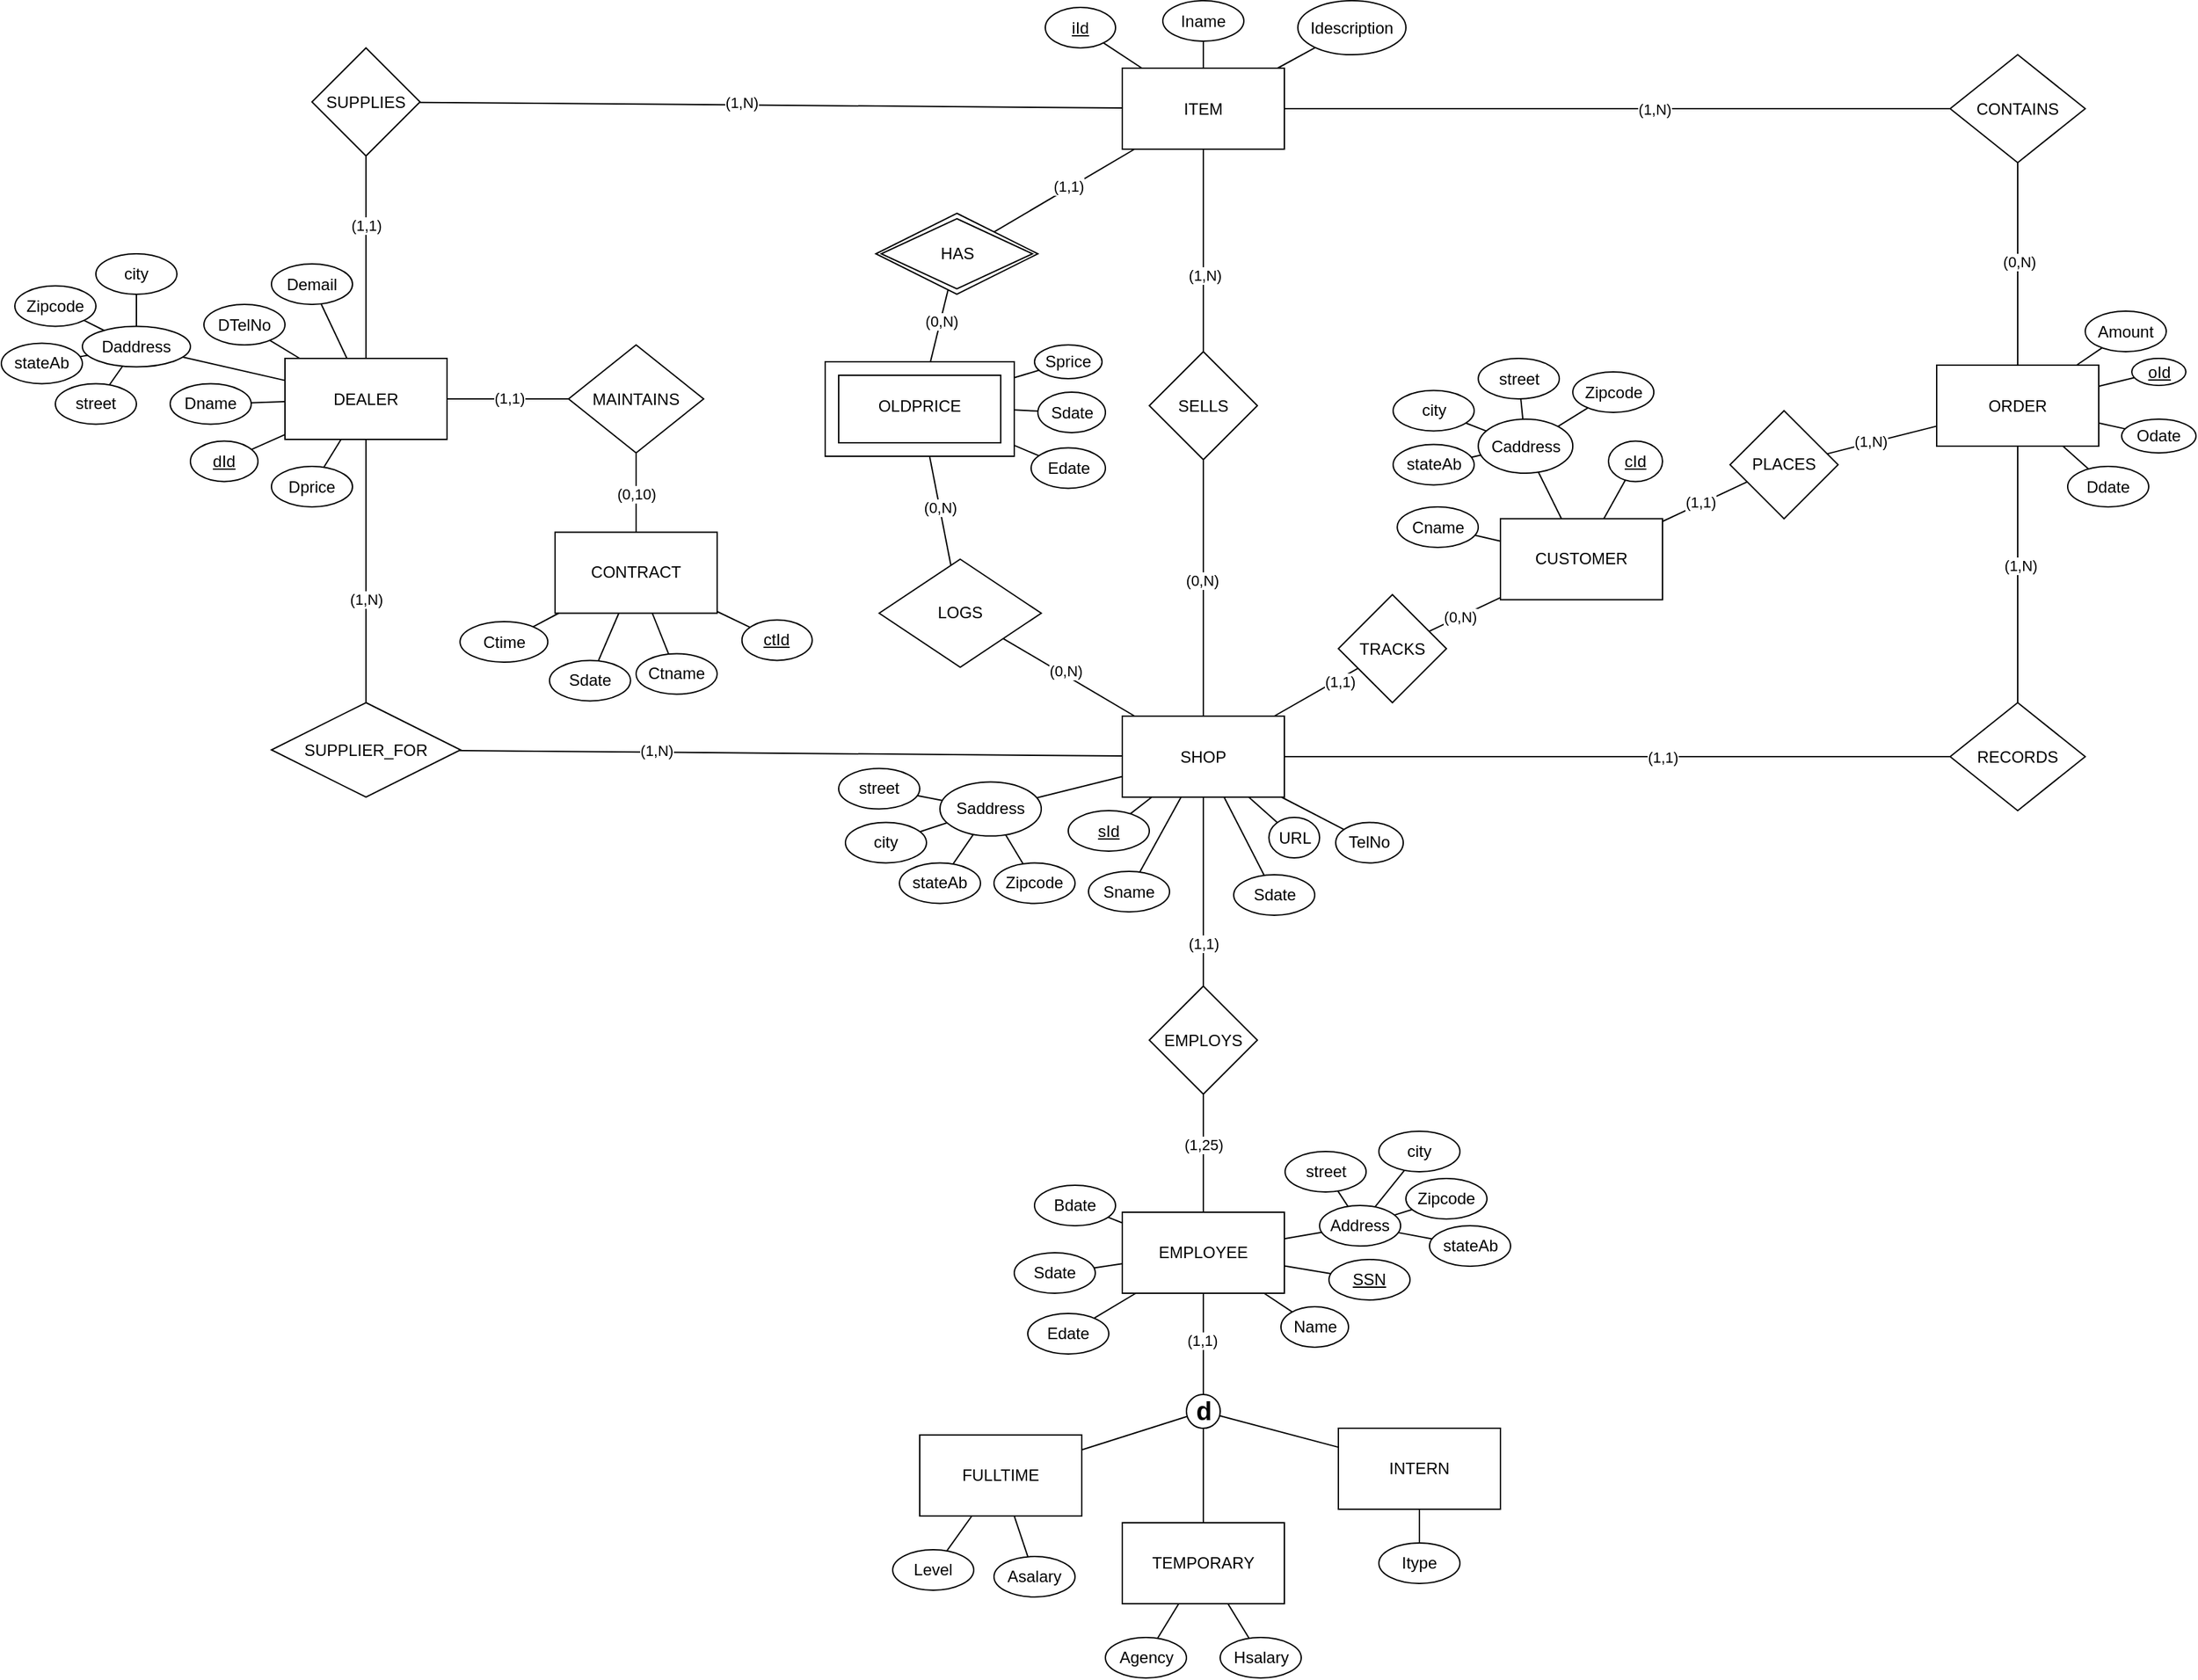 <mxfile version="23.1.2" type="github">
  <diagram name="Page-1" id="Sn4nD9zG-_jlpiyMKoH1">
    <mxGraphModel dx="-266" dy="1846" grid="1" gridSize="10" guides="1" tooltips="1" connect="1" arrows="1" fold="1" page="1" pageScale="1" pageWidth="850" pageHeight="1100" math="0" shadow="0">
      <root>
        <mxCell id="0" />
        <mxCell id="1" parent="0" />
        <mxCell id="sRN5U8lR_GFigf7zBQ-z-161" value="SHOP" style="rounded=0;whiteSpace=wrap;html=1;" parent="1" vertex="1">
          <mxGeometry x="2560" y="-117.5" width="120" height="60" as="geometry" />
        </mxCell>
        <mxCell id="sRN5U8lR_GFigf7zBQ-z-162" value="" style="rounded=0;orthogonalLoop=1;jettySize=auto;html=1;endArrow=none;endFill=0;curved=0;" parent="1" source="sRN5U8lR_GFigf7zBQ-z-164" target="sRN5U8lR_GFigf7zBQ-z-161" edge="1">
          <mxGeometry relative="1" as="geometry" />
        </mxCell>
        <mxCell id="sRN5U8lR_GFigf7zBQ-z-163" value="(1,1)" style="edgeLabel;html=1;align=center;verticalAlign=middle;resizable=0;points=[];" parent="sRN5U8lR_GFigf7zBQ-z-162" vertex="1" connectable="0">
          <mxGeometry x="-0.147" y="1" relative="1" as="geometry">
            <mxPoint x="1" y="28" as="offset" />
          </mxGeometry>
        </mxCell>
        <mxCell id="sRN5U8lR_GFigf7zBQ-z-164" value="EMPLOYS" style="rhombus;whiteSpace=wrap;html=1;" parent="1" vertex="1">
          <mxGeometry x="2580" y="82.5" width="80" height="80" as="geometry" />
        </mxCell>
        <mxCell id="sRN5U8lR_GFigf7zBQ-z-165" value="" style="rounded=0;orthogonalLoop=1;jettySize=auto;html=1;endArrow=none;endFill=0;startArrow=none;startFill=0;" parent="1" source="sRN5U8lR_GFigf7zBQ-z-169" target="sRN5U8lR_GFigf7zBQ-z-164" edge="1">
          <mxGeometry relative="1" as="geometry">
            <mxPoint x="2620" y="210" as="targetPoint" />
          </mxGeometry>
        </mxCell>
        <mxCell id="sRN5U8lR_GFigf7zBQ-z-166" value="(1,25)" style="edgeLabel;html=1;align=center;verticalAlign=middle;resizable=0;points=[];" parent="sRN5U8lR_GFigf7zBQ-z-165" vertex="1" connectable="0">
          <mxGeometry x="0.196" y="-2" relative="1" as="geometry">
            <mxPoint x="-2" y="2" as="offset" />
          </mxGeometry>
        </mxCell>
        <mxCell id="sRN5U8lR_GFigf7zBQ-z-167" value="" style="edgeStyle=orthogonalEdgeStyle;rounded=0;orthogonalLoop=1;jettySize=auto;html=1;endArrow=none;endFill=0;" parent="1" edge="1">
          <mxGeometry relative="1" as="geometry">
            <mxPoint x="2620" y="310" as="sourcePoint" />
            <mxPoint x="2620" y="385" as="targetPoint" />
          </mxGeometry>
        </mxCell>
        <mxCell id="sRN5U8lR_GFigf7zBQ-z-168" value="(1,1)" style="edgeLabel;html=1;align=center;verticalAlign=middle;resizable=0;points=[];" parent="sRN5U8lR_GFigf7zBQ-z-167" vertex="1" connectable="0">
          <mxGeometry x="-0.077" y="-1" relative="1" as="geometry">
            <mxPoint as="offset" />
          </mxGeometry>
        </mxCell>
        <mxCell id="sRN5U8lR_GFigf7zBQ-z-169" value="EMPLOYEE" style="rounded=0;whiteSpace=wrap;html=1;" parent="1" vertex="1">
          <mxGeometry x="2560" y="250" width="120" height="60" as="geometry" />
        </mxCell>
        <mxCell id="sRN5U8lR_GFigf7zBQ-z-170" value="" style="rounded=0;orthogonalLoop=1;jettySize=auto;html=1;endArrow=none;endFill=0;" parent="1" source="sRN5U8lR_GFigf7zBQ-z-171" target="sRN5U8lR_GFigf7zBQ-z-176" edge="1">
          <mxGeometry relative="1" as="geometry" />
        </mxCell>
        <mxCell id="sRN5U8lR_GFigf7zBQ-z-171" value="FULLTIME" style="rounded=0;whiteSpace=wrap;html=1;" parent="1" vertex="1">
          <mxGeometry x="2410" y="415" width="120" height="60" as="geometry" />
        </mxCell>
        <mxCell id="sRN5U8lR_GFigf7zBQ-z-172" value="" style="rounded=0;orthogonalLoop=1;jettySize=auto;html=1;endArrow=none;endFill=0;" parent="1" source="sRN5U8lR_GFigf7zBQ-z-173" target="sRN5U8lR_GFigf7zBQ-z-176" edge="1">
          <mxGeometry relative="1" as="geometry" />
        </mxCell>
        <mxCell id="sRN5U8lR_GFigf7zBQ-z-173" value="TEMPORARY" style="rounded=0;whiteSpace=wrap;html=1;" parent="1" vertex="1">
          <mxGeometry x="2560" y="480" width="120" height="60" as="geometry" />
        </mxCell>
        <mxCell id="sRN5U8lR_GFigf7zBQ-z-174" value="" style="rounded=0;orthogonalLoop=1;jettySize=auto;html=1;endArrow=none;endFill=0;" parent="1" source="sRN5U8lR_GFigf7zBQ-z-175" target="sRN5U8lR_GFigf7zBQ-z-176" edge="1">
          <mxGeometry relative="1" as="geometry" />
        </mxCell>
        <mxCell id="sRN5U8lR_GFigf7zBQ-z-175" value="INTERN" style="rounded=0;whiteSpace=wrap;html=1;" parent="1" vertex="1">
          <mxGeometry x="2720" y="410" width="120" height="60" as="geometry" />
        </mxCell>
        <mxCell id="sRN5U8lR_GFigf7zBQ-z-176" value="&lt;b&gt;&lt;font style=&quot;font-size: 19px;&quot;&gt;d&lt;/font&gt;&lt;/b&gt;" style="ellipse;whiteSpace=wrap;html=1;aspect=fixed;" parent="1" vertex="1">
          <mxGeometry x="2607.5" y="385" width="25" height="25" as="geometry" />
        </mxCell>
        <mxCell id="sRN5U8lR_GFigf7zBQ-z-177" value="" style="rounded=0;orthogonalLoop=1;jettySize=auto;html=1;startArrow=none;startFill=0;endArrow=none;endFill=0;" parent="1" source="sRN5U8lR_GFigf7zBQ-z-181" target="sRN5U8lR_GFigf7zBQ-z-185" edge="1">
          <mxGeometry relative="1" as="geometry" />
        </mxCell>
        <mxCell id="XqnhYUtKH9N1iy2_HNef-7" value="(1,1)" style="edgeLabel;html=1;align=center;verticalAlign=middle;resizable=0;points=[];" parent="sRN5U8lR_GFigf7zBQ-z-177" vertex="1" connectable="0">
          <mxGeometry x="0.327" y="2" relative="1" as="geometry">
            <mxPoint x="2" y="1" as="offset" />
          </mxGeometry>
        </mxCell>
        <mxCell id="sRN5U8lR_GFigf7zBQ-z-179" value="" style="rounded=0;orthogonalLoop=1;jettySize=auto;html=1;endArrow=none;endFill=0;" parent="1" source="sRN5U8lR_GFigf7zBQ-z-181" target="sRN5U8lR_GFigf7zBQ-z-210" edge="1">
          <mxGeometry relative="1" as="geometry" />
        </mxCell>
        <mxCell id="sRN5U8lR_GFigf7zBQ-z-180" value="(1,1)" style="edgeLabel;html=1;align=center;verticalAlign=middle;resizable=0;points=[];" parent="sRN5U8lR_GFigf7zBQ-z-179" vertex="1" connectable="0">
          <mxGeometry x="0.013" relative="1" as="geometry">
            <mxPoint y="-1" as="offset" />
          </mxGeometry>
        </mxCell>
        <mxCell id="sRN5U8lR_GFigf7zBQ-z-181" value="DEALER" style="rounded=0;whiteSpace=wrap;html=1;" parent="1" vertex="1">
          <mxGeometry x="1940" y="-382.5" width="120" height="60" as="geometry" />
        </mxCell>
        <mxCell id="sRN5U8lR_GFigf7zBQ-z-182" value="" style="rounded=0;orthogonalLoop=1;jettySize=auto;html=1;startArrow=none;startFill=0;endArrow=none;endFill=0;" parent="1" source="sRN5U8lR_GFigf7zBQ-z-184" target="sRN5U8lR_GFigf7zBQ-z-185" edge="1">
          <mxGeometry relative="1" as="geometry" />
        </mxCell>
        <mxCell id="sRN5U8lR_GFigf7zBQ-z-183" value="(1,N)" style="edgeLabel;html=1;align=center;verticalAlign=middle;resizable=0;points=[];" parent="sRN5U8lR_GFigf7zBQ-z-182" vertex="1" connectable="0">
          <mxGeometry x="0.115" y="-1" relative="1" as="geometry">
            <mxPoint x="8" y="-1" as="offset" />
          </mxGeometry>
        </mxCell>
        <mxCell id="sRN5U8lR_GFigf7zBQ-z-184" value="ITEM" style="rounded=0;whiteSpace=wrap;html=1;" parent="1" vertex="1">
          <mxGeometry x="2560" y="-597.5" width="120" height="60" as="geometry" />
        </mxCell>
        <mxCell id="sRN5U8lR_GFigf7zBQ-z-185" value="SUPPLIES" style="rhombus;whiteSpace=wrap;html=1;" parent="1" vertex="1">
          <mxGeometry x="1960" y="-612.5" width="80" height="80" as="geometry" />
        </mxCell>
        <mxCell id="sRN5U8lR_GFigf7zBQ-z-186" value="" style="rounded=0;orthogonalLoop=1;jettySize=auto;html=1;startArrow=none;startFill=0;endArrow=none;endFill=0;" parent="1" source="sRN5U8lR_GFigf7zBQ-z-190" target="sRN5U8lR_GFigf7zBQ-z-181" edge="1">
          <mxGeometry relative="1" as="geometry" />
        </mxCell>
        <mxCell id="sRN5U8lR_GFigf7zBQ-z-187" value="(1,N)" style="edgeLabel;html=1;align=center;verticalAlign=middle;resizable=0;points=[];" parent="sRN5U8lR_GFigf7zBQ-z-186" vertex="1" connectable="0">
          <mxGeometry x="-0.41" relative="1" as="geometry">
            <mxPoint y="-19" as="offset" />
          </mxGeometry>
        </mxCell>
        <mxCell id="sRN5U8lR_GFigf7zBQ-z-188" value="" style="rounded=0;orthogonalLoop=1;jettySize=auto;html=1;startArrow=none;startFill=0;endArrow=none;endFill=0;" parent="1" source="sRN5U8lR_GFigf7zBQ-z-190" target="sRN5U8lR_GFigf7zBQ-z-161" edge="1">
          <mxGeometry relative="1" as="geometry" />
        </mxCell>
        <mxCell id="sRN5U8lR_GFigf7zBQ-z-189" value="(1,N)" style="edgeLabel;html=1;align=center;verticalAlign=middle;resizable=0;points=[];" parent="sRN5U8lR_GFigf7zBQ-z-188" vertex="1" connectable="0">
          <mxGeometry x="-0.405" y="1" relative="1" as="geometry">
            <mxPoint as="offset" />
          </mxGeometry>
        </mxCell>
        <mxCell id="sRN5U8lR_GFigf7zBQ-z-190" value="SUPPLIER_FOR" style="rhombus;whiteSpace=wrap;html=1;" parent="1" vertex="1">
          <mxGeometry x="1930" y="-127.5" width="140" height="70" as="geometry" />
        </mxCell>
        <mxCell id="sRN5U8lR_GFigf7zBQ-z-191" value="" style="rounded=0;orthogonalLoop=1;jettySize=auto;html=1;startArrow=none;startFill=0;endArrow=none;endFill=0;" parent="1" source="sRN5U8lR_GFigf7zBQ-z-195" target="sRN5U8lR_GFigf7zBQ-z-161" edge="1">
          <mxGeometry relative="1" as="geometry" />
        </mxCell>
        <mxCell id="sRN5U8lR_GFigf7zBQ-z-192" value="(0,N)" style="edgeLabel;html=1;align=center;verticalAlign=middle;resizable=0;points=[];" parent="sRN5U8lR_GFigf7zBQ-z-191" vertex="1" connectable="0">
          <mxGeometry x="-0.057" y="-1" relative="1" as="geometry">
            <mxPoint as="offset" />
          </mxGeometry>
        </mxCell>
        <mxCell id="sRN5U8lR_GFigf7zBQ-z-193" value="" style="rounded=0;orthogonalLoop=1;jettySize=auto;html=1;startArrow=none;startFill=0;endArrow=none;endFill=0;" parent="1" source="sRN5U8lR_GFigf7zBQ-z-195" target="sRN5U8lR_GFigf7zBQ-z-184" edge="1">
          <mxGeometry relative="1" as="geometry" />
        </mxCell>
        <mxCell id="sRN5U8lR_GFigf7zBQ-z-194" value="(1,N)" style="edgeLabel;html=1;align=center;verticalAlign=middle;resizable=0;points=[];" parent="sRN5U8lR_GFigf7zBQ-z-193" vertex="1" connectable="0">
          <mxGeometry x="-0.262" y="-1" relative="1" as="geometry">
            <mxPoint y="-1" as="offset" />
          </mxGeometry>
        </mxCell>
        <mxCell id="sRN5U8lR_GFigf7zBQ-z-195" value="SELLS" style="rhombus;whiteSpace=wrap;html=1;" parent="1" vertex="1">
          <mxGeometry x="2580" y="-387.5" width="80" height="80" as="geometry" />
        </mxCell>
        <mxCell id="sRN5U8lR_GFigf7zBQ-z-196" style="rounded=0;orthogonalLoop=1;jettySize=auto;html=1;startArrow=none;startFill=0;endArrow=none;endFill=0;" parent="1" source="sRN5U8lR_GFigf7zBQ-z-198" target="sRN5U8lR_GFigf7zBQ-z-161" edge="1">
          <mxGeometry relative="1" as="geometry" />
        </mxCell>
        <mxCell id="sRN5U8lR_GFigf7zBQ-z-197" value="(0,N)" style="edgeLabel;html=1;align=center;verticalAlign=middle;resizable=0;points=[];" parent="sRN5U8lR_GFigf7zBQ-z-196" vertex="1" connectable="0">
          <mxGeometry x="-0.082" y="3" relative="1" as="geometry">
            <mxPoint as="offset" />
          </mxGeometry>
        </mxCell>
        <mxCell id="sRN5U8lR_GFigf7zBQ-z-198" value="LOGS" style="rhombus;whiteSpace=wrap;html=1;" parent="1" vertex="1">
          <mxGeometry x="2380" y="-233.75" width="120" height="80" as="geometry" />
        </mxCell>
        <mxCell id="sRN5U8lR_GFigf7zBQ-z-199" value="" style="rounded=0;orthogonalLoop=1;jettySize=auto;html=1;startArrow=none;startFill=0;endArrow=none;endFill=0;" parent="1" source="sRN5U8lR_GFigf7zBQ-z-201" target="sRN5U8lR_GFigf7zBQ-z-198" edge="1">
          <mxGeometry relative="1" as="geometry" />
        </mxCell>
        <mxCell id="sRN5U8lR_GFigf7zBQ-z-200" value="(0,N)" style="edgeLabel;html=1;align=center;verticalAlign=middle;resizable=0;points=[];" parent="sRN5U8lR_GFigf7zBQ-z-199" vertex="1" connectable="0">
          <mxGeometry x="0.023" relative="1" as="geometry">
            <mxPoint as="offset" />
          </mxGeometry>
        </mxCell>
        <mxCell id="sRN5U8lR_GFigf7zBQ-z-201" value="OLDPRICE" style="rounded=0;whiteSpace=wrap;html=1;" parent="1" vertex="1">
          <mxGeometry x="2350" y="-377.5" width="120" height="60" as="geometry" />
        </mxCell>
        <mxCell id="sRN5U8lR_GFigf7zBQ-z-202" value="" style="rounded=0;orthogonalLoop=1;jettySize=auto;html=1;endArrow=none;endFill=0;" parent="1" source="RMSsoAzOb9GlDDohf6Ir-5" target="sRN5U8lR_GFigf7zBQ-z-184" edge="1">
          <mxGeometry relative="1" as="geometry">
            <mxPoint x="2472.179" y="-482.297" as="sourcePoint" />
          </mxGeometry>
        </mxCell>
        <mxCell id="sRN5U8lR_GFigf7zBQ-z-203" value="(1,1)" style="edgeLabel;html=1;align=center;verticalAlign=middle;resizable=0;points=[];" parent="sRN5U8lR_GFigf7zBQ-z-202" vertex="1" connectable="0">
          <mxGeometry x="-0.348" y="-2" relative="1" as="geometry">
            <mxPoint x="20" y="-16" as="offset" />
          </mxGeometry>
        </mxCell>
        <mxCell id="sRN5U8lR_GFigf7zBQ-z-204" value="" style="rounded=0;orthogonalLoop=1;jettySize=auto;html=1;endArrow=none;endFill=0;" parent="1" source="RMSsoAzOb9GlDDohf6Ir-5" target="sRN5U8lR_GFigf7zBQ-z-201" edge="1">
          <mxGeometry relative="1" as="geometry">
            <mxPoint x="2431.193" y="-429.622" as="sourcePoint" />
          </mxGeometry>
        </mxCell>
        <mxCell id="sRN5U8lR_GFigf7zBQ-z-205" value="(0,N)" style="edgeLabel;html=1;align=center;verticalAlign=middle;resizable=0;points=[];" parent="sRN5U8lR_GFigf7zBQ-z-204" vertex="1" connectable="0">
          <mxGeometry x="-0.188" relative="1" as="geometry">
            <mxPoint as="offset" />
          </mxGeometry>
        </mxCell>
        <mxCell id="sRN5U8lR_GFigf7zBQ-z-207" value="CONTRACT" style="rounded=0;whiteSpace=wrap;html=1;" parent="1" vertex="1">
          <mxGeometry x="2140" y="-253.75" width="120" height="60" as="geometry" />
        </mxCell>
        <mxCell id="sRN5U8lR_GFigf7zBQ-z-208" value="" style="rounded=0;orthogonalLoop=1;jettySize=auto;html=1;endArrow=none;endFill=0;" parent="1" source="sRN5U8lR_GFigf7zBQ-z-210" target="sRN5U8lR_GFigf7zBQ-z-207" edge="1">
          <mxGeometry relative="1" as="geometry" />
        </mxCell>
        <mxCell id="XqnhYUtKH9N1iy2_HNef-9" value="(0,10)" style="edgeLabel;html=1;align=center;verticalAlign=middle;resizable=0;points=[];" parent="sRN5U8lR_GFigf7zBQ-z-208" vertex="1" connectable="0">
          <mxGeometry x="0.038" relative="1" as="geometry">
            <mxPoint as="offset" />
          </mxGeometry>
        </mxCell>
        <mxCell id="sRN5U8lR_GFigf7zBQ-z-210" value="MAINTAINS" style="rhombus;whiteSpace=wrap;html=1;" parent="1" vertex="1">
          <mxGeometry x="2150" y="-392.5" width="100" height="80" as="geometry" />
        </mxCell>
        <mxCell id="sRN5U8lR_GFigf7zBQ-z-211" value="ORDER" style="rounded=0;whiteSpace=wrap;html=1;" parent="1" vertex="1">
          <mxGeometry x="3163" y="-377.5" width="120" height="60" as="geometry" />
        </mxCell>
        <mxCell id="sRN5U8lR_GFigf7zBQ-z-212" value="" style="rounded=0;orthogonalLoop=1;jettySize=auto;html=1;endArrow=none;endFill=0;" parent="1" source="sRN5U8lR_GFigf7zBQ-z-216" target="sRN5U8lR_GFigf7zBQ-z-211" edge="1">
          <mxGeometry relative="1" as="geometry" />
        </mxCell>
        <mxCell id="XqnhYUtKH9N1iy2_HNef-8" value="(0,N)" style="edgeLabel;html=1;align=center;verticalAlign=middle;resizable=0;points=[];" parent="sRN5U8lR_GFigf7zBQ-z-212" vertex="1" connectable="0">
          <mxGeometry x="-0.02" y="1" relative="1" as="geometry">
            <mxPoint as="offset" />
          </mxGeometry>
        </mxCell>
        <mxCell id="sRN5U8lR_GFigf7zBQ-z-214" value="" style="rounded=0;orthogonalLoop=1;jettySize=auto;html=1;endArrow=none;endFill=0;" parent="1" source="sRN5U8lR_GFigf7zBQ-z-216" target="sRN5U8lR_GFigf7zBQ-z-184" edge="1">
          <mxGeometry relative="1" as="geometry" />
        </mxCell>
        <mxCell id="sRN5U8lR_GFigf7zBQ-z-215" value="(1,N)" style="edgeLabel;html=1;align=center;verticalAlign=middle;resizable=0;points=[];" parent="sRN5U8lR_GFigf7zBQ-z-214" vertex="1" connectable="0">
          <mxGeometry x="0.315" relative="1" as="geometry">
            <mxPoint x="105" as="offset" />
          </mxGeometry>
        </mxCell>
        <mxCell id="sRN5U8lR_GFigf7zBQ-z-216" value="CONTAINS" style="rhombus;whiteSpace=wrap;html=1;" parent="1" vertex="1">
          <mxGeometry x="3173" y="-607.5" width="100" height="80" as="geometry" />
        </mxCell>
        <mxCell id="sRN5U8lR_GFigf7zBQ-z-217" value="CUSTOMER" style="rounded=0;whiteSpace=wrap;html=1;" parent="1" vertex="1">
          <mxGeometry x="2840" y="-263.75" width="120" height="60" as="geometry" />
        </mxCell>
        <mxCell id="sRN5U8lR_GFigf7zBQ-z-218" value="" style="rounded=0;orthogonalLoop=1;jettySize=auto;html=1;endArrow=none;endFill=0;" parent="1" source="sRN5U8lR_GFigf7zBQ-z-222" target="sRN5U8lR_GFigf7zBQ-z-217" edge="1">
          <mxGeometry relative="1" as="geometry" />
        </mxCell>
        <mxCell id="sRN5U8lR_GFigf7zBQ-z-219" value="(1,1)" style="edgeLabel;html=1;align=center;verticalAlign=middle;resizable=0;points=[];" parent="sRN5U8lR_GFigf7zBQ-z-218" vertex="1" connectable="0">
          <mxGeometry x="0.098" y="-1" relative="1" as="geometry">
            <mxPoint as="offset" />
          </mxGeometry>
        </mxCell>
        <mxCell id="sRN5U8lR_GFigf7zBQ-z-220" value="" style="rounded=0;orthogonalLoop=1;jettySize=auto;html=1;endArrow=none;endFill=0;" parent="1" source="sRN5U8lR_GFigf7zBQ-z-222" target="sRN5U8lR_GFigf7zBQ-z-211" edge="1">
          <mxGeometry relative="1" as="geometry" />
        </mxCell>
        <mxCell id="sRN5U8lR_GFigf7zBQ-z-221" value="(1,N)" style="edgeLabel;html=1;align=center;verticalAlign=middle;resizable=0;points=[];" parent="sRN5U8lR_GFigf7zBQ-z-220" vertex="1" connectable="0">
          <mxGeometry x="-0.207" y="1" relative="1" as="geometry">
            <mxPoint as="offset" />
          </mxGeometry>
        </mxCell>
        <mxCell id="sRN5U8lR_GFigf7zBQ-z-222" value="PLACES" style="rhombus;whiteSpace=wrap;html=1;" parent="1" vertex="1">
          <mxGeometry x="3010" y="-343.75" width="80" height="80" as="geometry" />
        </mxCell>
        <mxCell id="sRN5U8lR_GFigf7zBQ-z-223" style="rounded=0;orthogonalLoop=1;jettySize=auto;html=1;endArrow=none;endFill=0;" parent="1" source="sRN5U8lR_GFigf7zBQ-z-227" target="sRN5U8lR_GFigf7zBQ-z-161" edge="1">
          <mxGeometry relative="1" as="geometry" />
        </mxCell>
        <mxCell id="sRN5U8lR_GFigf7zBQ-z-224" value="(1,1)" style="edgeLabel;html=1;align=center;verticalAlign=middle;resizable=0;points=[];" parent="sRN5U8lR_GFigf7zBQ-z-223" vertex="1" connectable="0">
          <mxGeometry x="-0.485" y="2" relative="1" as="geometry">
            <mxPoint x="1" y="-1" as="offset" />
          </mxGeometry>
        </mxCell>
        <mxCell id="sRN5U8lR_GFigf7zBQ-z-225" style="rounded=0;orthogonalLoop=1;jettySize=auto;html=1;endArrow=none;endFill=0;" parent="1" source="sRN5U8lR_GFigf7zBQ-z-227" target="sRN5U8lR_GFigf7zBQ-z-217" edge="1">
          <mxGeometry relative="1" as="geometry" />
        </mxCell>
        <mxCell id="sRN5U8lR_GFigf7zBQ-z-226" value="(0,N)" style="edgeLabel;html=1;align=center;verticalAlign=middle;resizable=0;points=[];" parent="sRN5U8lR_GFigf7zBQ-z-225" vertex="1" connectable="0">
          <mxGeometry x="-0.149" y="-1" relative="1" as="geometry">
            <mxPoint y="-1" as="offset" />
          </mxGeometry>
        </mxCell>
        <mxCell id="sRN5U8lR_GFigf7zBQ-z-227" value="TRACKS" style="rhombus;whiteSpace=wrap;html=1;" parent="1" vertex="1">
          <mxGeometry x="2720" y="-207.5" width="80" height="80" as="geometry" />
        </mxCell>
        <mxCell id="sRN5U8lR_GFigf7zBQ-z-228" style="rounded=0;orthogonalLoop=1;jettySize=auto;html=1;endArrow=none;endFill=0;" parent="1" source="sRN5U8lR_GFigf7zBQ-z-232" target="sRN5U8lR_GFigf7zBQ-z-211" edge="1">
          <mxGeometry relative="1" as="geometry" />
        </mxCell>
        <mxCell id="sRN5U8lR_GFigf7zBQ-z-229" value="(1,N)" style="edgeLabel;html=1;align=center;verticalAlign=middle;resizable=0;points=[];" parent="sRN5U8lR_GFigf7zBQ-z-228" vertex="1" connectable="0">
          <mxGeometry x="0.07" y="-2" relative="1" as="geometry">
            <mxPoint as="offset" />
          </mxGeometry>
        </mxCell>
        <mxCell id="sRN5U8lR_GFigf7zBQ-z-230" style="edgeStyle=none;rounded=0;orthogonalLoop=1;jettySize=auto;html=1;endArrow=none;endFill=0;" parent="1" source="sRN5U8lR_GFigf7zBQ-z-232" target="sRN5U8lR_GFigf7zBQ-z-161" edge="1">
          <mxGeometry relative="1" as="geometry" />
        </mxCell>
        <mxCell id="sRN5U8lR_GFigf7zBQ-z-231" value="(1,1)" style="edgeLabel;html=1;align=center;verticalAlign=middle;resizable=0;points=[];" parent="sRN5U8lR_GFigf7zBQ-z-230" vertex="1" connectable="0">
          <mxGeometry x="-0.605" y="1" relative="1" as="geometry">
            <mxPoint x="-116" y="-1" as="offset" />
          </mxGeometry>
        </mxCell>
        <mxCell id="sRN5U8lR_GFigf7zBQ-z-232" value="RECORDS" style="rhombus;whiteSpace=wrap;html=1;" parent="1" vertex="1">
          <mxGeometry x="3173" y="-127.5" width="100" height="80" as="geometry" />
        </mxCell>
        <mxCell id="sRN5U8lR_GFigf7zBQ-z-235" style="rounded=0;orthogonalLoop=1;jettySize=auto;html=1;endArrow=none;endFill=0;" parent="1" source="sRN5U8lR_GFigf7zBQ-z-234" target="sRN5U8lR_GFigf7zBQ-z-161" edge="1">
          <mxGeometry relative="1" as="geometry" />
        </mxCell>
        <mxCell id="sRN5U8lR_GFigf7zBQ-z-234" value="&lt;u&gt;sId&lt;/u&gt;" style="ellipse;whiteSpace=wrap;html=1;strokeColor=default;align=center;verticalAlign=middle;fontFamily=Helvetica;fontSize=12;fontColor=default;fillColor=default;" parent="1" vertex="1">
          <mxGeometry x="2520" y="-47.5" width="60" height="30" as="geometry" />
        </mxCell>
        <mxCell id="sRN5U8lR_GFigf7zBQ-z-237" style="rounded=0;orthogonalLoop=1;jettySize=auto;html=1;endArrow=none;endFill=0;" parent="1" source="sRN5U8lR_GFigf7zBQ-z-236" target="sRN5U8lR_GFigf7zBQ-z-161" edge="1">
          <mxGeometry relative="1" as="geometry" />
        </mxCell>
        <mxCell id="sRN5U8lR_GFigf7zBQ-z-236" value="Sname" style="ellipse;whiteSpace=wrap;html=1;strokeColor=default;align=center;verticalAlign=middle;fontFamily=Helvetica;fontSize=12;fontColor=default;fillColor=default;" parent="1" vertex="1">
          <mxGeometry x="2535" y="-2.5" width="60" height="30" as="geometry" />
        </mxCell>
        <mxCell id="sRN5U8lR_GFigf7zBQ-z-238" style="edgeStyle=none;rounded=0;orthogonalLoop=1;jettySize=auto;html=1;fontFamily=Helvetica;fontSize=12;fontColor=default;endArrow=none;endFill=0;" parent="1" source="sRN5U8lR_GFigf7zBQ-z-239" target="sRN5U8lR_GFigf7zBQ-z-244" edge="1">
          <mxGeometry relative="1" as="geometry" />
        </mxCell>
        <mxCell id="sRN5U8lR_GFigf7zBQ-z-247" style="rounded=0;orthogonalLoop=1;jettySize=auto;html=1;endArrow=none;endFill=0;" parent="1" source="sRN5U8lR_GFigf7zBQ-z-239" target="sRN5U8lR_GFigf7zBQ-z-161" edge="1">
          <mxGeometry relative="1" as="geometry" />
        </mxCell>
        <mxCell id="sRN5U8lR_GFigf7zBQ-z-239" value="Saddress" style="ellipse;whiteSpace=wrap;html=1;strokeColor=default;align=center;verticalAlign=middle;fontFamily=Helvetica;fontSize=12;fontColor=default;fillColor=default;" parent="1" vertex="1">
          <mxGeometry x="2425" y="-68.75" width="75" height="40" as="geometry" />
        </mxCell>
        <mxCell id="sRN5U8lR_GFigf7zBQ-z-240" style="edgeStyle=none;rounded=0;orthogonalLoop=1;jettySize=auto;html=1;fontFamily=Helvetica;fontSize=12;fontColor=default;endArrow=none;endFill=0;" parent="1" source="sRN5U8lR_GFigf7zBQ-z-239" target="sRN5U8lR_GFigf7zBQ-z-245" edge="1">
          <mxGeometry relative="1" as="geometry">
            <mxPoint x="2495" y="-8.75" as="sourcePoint" />
          </mxGeometry>
        </mxCell>
        <mxCell id="sRN5U8lR_GFigf7zBQ-z-241" style="edgeStyle=none;rounded=0;orthogonalLoop=1;jettySize=auto;html=1;fontFamily=Helvetica;fontSize=12;fontColor=default;endArrow=none;endFill=0;" parent="1" source="sRN5U8lR_GFigf7zBQ-z-239" target="sRN5U8lR_GFigf7zBQ-z-242" edge="1">
          <mxGeometry relative="1" as="geometry">
            <mxPoint x="2455" y="-23.75" as="sourcePoint" />
          </mxGeometry>
        </mxCell>
        <mxCell id="sRN5U8lR_GFigf7zBQ-z-242" value="street" style="ellipse;whiteSpace=wrap;html=1;strokeColor=default;align=center;verticalAlign=middle;fontFamily=Helvetica;fontSize=12;fontColor=default;fillColor=default;" parent="1" vertex="1">
          <mxGeometry x="2350" y="-78.75" width="60" height="30" as="geometry" />
        </mxCell>
        <mxCell id="sRN5U8lR_GFigf7zBQ-z-243" value="city" style="ellipse;whiteSpace=wrap;html=1;strokeColor=default;align=center;verticalAlign=middle;fontFamily=Helvetica;fontSize=12;fontColor=default;fillColor=default;" parent="1" vertex="1">
          <mxGeometry x="2355" y="-38.75" width="60" height="30" as="geometry" />
        </mxCell>
        <mxCell id="sRN5U8lR_GFigf7zBQ-z-244" value="stateAb" style="ellipse;whiteSpace=wrap;html=1;strokeColor=default;align=center;verticalAlign=middle;fontFamily=Helvetica;fontSize=12;fontColor=default;fillColor=default;" parent="1" vertex="1">
          <mxGeometry x="2395" y="-8.75" width="60" height="30" as="geometry" />
        </mxCell>
        <mxCell id="sRN5U8lR_GFigf7zBQ-z-245" value="Zipcode" style="ellipse;whiteSpace=wrap;html=1;strokeColor=default;align=center;verticalAlign=middle;fontFamily=Helvetica;fontSize=12;fontColor=default;fillColor=default;" parent="1" vertex="1">
          <mxGeometry x="2465" y="-8.75" width="60" height="30" as="geometry" />
        </mxCell>
        <mxCell id="sRN5U8lR_GFigf7zBQ-z-246" style="edgeStyle=none;rounded=0;orthogonalLoop=1;jettySize=auto;html=1;fontFamily=Helvetica;fontSize=12;fontColor=default;endArrow=none;endFill=0;" parent="1" source="sRN5U8lR_GFigf7zBQ-z-239" target="sRN5U8lR_GFigf7zBQ-z-243" edge="1">
          <mxGeometry relative="1" as="geometry">
            <mxPoint x="2467" y="-12.75" as="sourcePoint" />
          </mxGeometry>
        </mxCell>
        <mxCell id="sRN5U8lR_GFigf7zBQ-z-252" style="rounded=0;orthogonalLoop=1;jettySize=auto;html=1;endArrow=none;endFill=0;" parent="1" source="sRN5U8lR_GFigf7zBQ-z-248" target="sRN5U8lR_GFigf7zBQ-z-161" edge="1">
          <mxGeometry relative="1" as="geometry" />
        </mxCell>
        <mxCell id="sRN5U8lR_GFigf7zBQ-z-248" value="Sdate" style="ellipse;whiteSpace=wrap;html=1;strokeColor=default;align=center;verticalAlign=middle;fontFamily=Helvetica;fontSize=12;fontColor=default;fillColor=default;" parent="1" vertex="1">
          <mxGeometry x="2642.5" width="60" height="30" as="geometry" />
        </mxCell>
        <mxCell id="sRN5U8lR_GFigf7zBQ-z-254" style="rounded=0;orthogonalLoop=1;jettySize=auto;html=1;endArrow=none;endFill=0;" parent="1" source="sRN5U8lR_GFigf7zBQ-z-250" target="sRN5U8lR_GFigf7zBQ-z-161" edge="1">
          <mxGeometry relative="1" as="geometry" />
        </mxCell>
        <mxCell id="sRN5U8lR_GFigf7zBQ-z-250" value="TelNo" style="ellipse;whiteSpace=wrap;html=1;strokeColor=default;align=center;verticalAlign=middle;fontFamily=Helvetica;fontSize=12;fontColor=default;fillColor=default;" parent="1" vertex="1">
          <mxGeometry x="2718.04" y="-38.75" width="50" height="30" as="geometry" />
        </mxCell>
        <mxCell id="sRN5U8lR_GFigf7zBQ-z-253" style="rounded=0;orthogonalLoop=1;jettySize=auto;html=1;endArrow=none;endFill=0;" parent="1" source="sRN5U8lR_GFigf7zBQ-z-251" target="sRN5U8lR_GFigf7zBQ-z-161" edge="1">
          <mxGeometry relative="1" as="geometry" />
        </mxCell>
        <mxCell id="sRN5U8lR_GFigf7zBQ-z-251" value="URL" style="ellipse;whiteSpace=wrap;html=1;strokeColor=default;align=center;verticalAlign=middle;fontFamily=Helvetica;fontSize=12;fontColor=default;fillColor=default;" parent="1" vertex="1">
          <mxGeometry x="2668.58" y="-42.5" width="37.5" height="30" as="geometry" />
        </mxCell>
        <mxCell id="sRN5U8lR_GFigf7zBQ-z-256" value="" style="rounded=0;orthogonalLoop=1;jettySize=auto;html=1;endArrow=none;endFill=0;" parent="1" source="sRN5U8lR_GFigf7zBQ-z-255" target="sRN5U8lR_GFigf7zBQ-z-169" edge="1">
          <mxGeometry relative="1" as="geometry" />
        </mxCell>
        <mxCell id="sRN5U8lR_GFigf7zBQ-z-255" value="SSN" style="ellipse;whiteSpace=wrap;html=1;strokeColor=default;align=center;verticalAlign=middle;fontFamily=Helvetica;fontSize=12;fontColor=default;fillColor=default;fontStyle=4" parent="1" vertex="1">
          <mxGeometry x="2713.04" y="285" width="60" height="30" as="geometry" />
        </mxCell>
        <mxCell id="Y3cs2_b1qrDAUreYKUeh-6" style="rounded=0;orthogonalLoop=1;jettySize=auto;html=1;endArrow=none;endFill=0;" parent="1" source="Y3cs2_b1qrDAUreYKUeh-2" target="sRN5U8lR_GFigf7zBQ-z-169" edge="1">
          <mxGeometry relative="1" as="geometry" />
        </mxCell>
        <mxCell id="Y3cs2_b1qrDAUreYKUeh-2" value="Sdate" style="ellipse;whiteSpace=wrap;html=1;strokeColor=default;align=center;verticalAlign=middle;fontFamily=Helvetica;fontSize=12;fontColor=default;fillColor=default;" parent="1" vertex="1">
          <mxGeometry x="2480" y="280" width="60" height="30" as="geometry" />
        </mxCell>
        <mxCell id="Y3cs2_b1qrDAUreYKUeh-3" value="Edate" style="ellipse;whiteSpace=wrap;html=1;strokeColor=default;align=center;verticalAlign=middle;fontFamily=Helvetica;fontSize=12;fontColor=default;fillColor=default;" parent="1" vertex="1">
          <mxGeometry x="2490" y="325" width="60" height="30" as="geometry" />
        </mxCell>
        <mxCell id="Y3cs2_b1qrDAUreYKUeh-5" style="rounded=0;orthogonalLoop=1;jettySize=auto;html=1;endArrow=none;endFill=0;" parent="1" source="Y3cs2_b1qrDAUreYKUeh-4" target="sRN5U8lR_GFigf7zBQ-z-169" edge="1">
          <mxGeometry relative="1" as="geometry" />
        </mxCell>
        <mxCell id="Y3cs2_b1qrDAUreYKUeh-4" value="Bdate" style="ellipse;whiteSpace=wrap;html=1;strokeColor=default;align=center;verticalAlign=middle;fontFamily=Helvetica;fontSize=12;fontColor=default;fillColor=default;" parent="1" vertex="1">
          <mxGeometry x="2495" y="230" width="60" height="30" as="geometry" />
        </mxCell>
        <mxCell id="Y3cs2_b1qrDAUreYKUeh-8" style="rounded=0;orthogonalLoop=1;jettySize=auto;html=1;endArrow=none;endFill=0;" parent="1" source="Y3cs2_b1qrDAUreYKUeh-3" target="sRN5U8lR_GFigf7zBQ-z-169" edge="1">
          <mxGeometry relative="1" as="geometry" />
        </mxCell>
        <mxCell id="Y3cs2_b1qrDAUreYKUeh-10" style="rounded=0;orthogonalLoop=1;jettySize=auto;html=1;endArrow=none;endFill=0;" parent="1" source="Y3cs2_b1qrDAUreYKUeh-9" target="sRN5U8lR_GFigf7zBQ-z-171" edge="1">
          <mxGeometry relative="1" as="geometry" />
        </mxCell>
        <mxCell id="Y3cs2_b1qrDAUreYKUeh-9" value="Asalary" style="ellipse;whiteSpace=wrap;html=1;strokeColor=default;align=center;verticalAlign=middle;fontFamily=Helvetica;fontSize=12;fontColor=default;fillColor=default;" parent="1" vertex="1">
          <mxGeometry x="2465" y="505" width="60" height="30" as="geometry" />
        </mxCell>
        <mxCell id="Y3cs2_b1qrDAUreYKUeh-12" style="rounded=0;orthogonalLoop=1;jettySize=auto;html=1;endArrow=none;endFill=0;" parent="1" source="Y3cs2_b1qrDAUreYKUeh-11" target="sRN5U8lR_GFigf7zBQ-z-173" edge="1">
          <mxGeometry relative="1" as="geometry" />
        </mxCell>
        <mxCell id="Y3cs2_b1qrDAUreYKUeh-11" value="Hsalary" style="ellipse;whiteSpace=wrap;html=1;strokeColor=default;align=center;verticalAlign=middle;fontFamily=Helvetica;fontSize=12;fontColor=default;fillColor=default;" parent="1" vertex="1">
          <mxGeometry x="2632.5" y="565" width="60" height="30" as="geometry" />
        </mxCell>
        <mxCell id="Y3cs2_b1qrDAUreYKUeh-14" style="rounded=0;orthogonalLoop=1;jettySize=auto;html=1;endArrow=none;endFill=0;" parent="1" source="Y3cs2_b1qrDAUreYKUeh-13" target="sRN5U8lR_GFigf7zBQ-z-175" edge="1">
          <mxGeometry relative="1" as="geometry" />
        </mxCell>
        <mxCell id="Y3cs2_b1qrDAUreYKUeh-13" value="Itype" style="ellipse;whiteSpace=wrap;html=1;strokeColor=default;align=center;verticalAlign=middle;fontFamily=Helvetica;fontSize=12;fontColor=default;fillColor=default;" parent="1" vertex="1">
          <mxGeometry x="2750" y="495" width="60" height="30" as="geometry" />
        </mxCell>
        <mxCell id="Y3cs2_b1qrDAUreYKUeh-22" style="rounded=0;orthogonalLoop=1;jettySize=auto;html=1;endArrow=none;endFill=0;" parent="1" source="Y3cs2_b1qrDAUreYKUeh-15" target="sRN5U8lR_GFigf7zBQ-z-181" edge="1">
          <mxGeometry relative="1" as="geometry" />
        </mxCell>
        <mxCell id="Y3cs2_b1qrDAUreYKUeh-15" value="Dname" style="ellipse;whiteSpace=wrap;html=1;" parent="1" vertex="1">
          <mxGeometry x="1855" y="-363.75" width="60" height="30" as="geometry" />
        </mxCell>
        <mxCell id="-FgrRYCFsEBAi7UoA4xB-12" style="edgeStyle=none;rounded=0;orthogonalLoop=1;jettySize=auto;html=1;endArrow=none;endFill=0;" parent="1" source="Y3cs2_b1qrDAUreYKUeh-16" target="sRN5U8lR_GFigf7zBQ-z-181" edge="1">
          <mxGeometry relative="1" as="geometry" />
        </mxCell>
        <mxCell id="Y3cs2_b1qrDAUreYKUeh-16" value="dId" style="ellipse;whiteSpace=wrap;html=1;fontStyle=4" parent="1" vertex="1">
          <mxGeometry x="1870" y="-321.25" width="50" height="30" as="geometry" />
        </mxCell>
        <mxCell id="Y3cs2_b1qrDAUreYKUeh-23" style="rounded=0;orthogonalLoop=1;jettySize=auto;html=1;endArrow=none;endFill=0;" parent="1" source="Y3cs2_b1qrDAUreYKUeh-17" target="sRN5U8lR_GFigf7zBQ-z-181" edge="1">
          <mxGeometry relative="1" as="geometry" />
        </mxCell>
        <mxCell id="Y3cs2_b1qrDAUreYKUeh-17" value="DTelNo" style="ellipse;whiteSpace=wrap;html=1;" parent="1" vertex="1">
          <mxGeometry x="1880" y="-422.5" width="60" height="30" as="geometry" />
        </mxCell>
        <mxCell id="Y3cs2_b1qrDAUreYKUeh-24" style="rounded=0;orthogonalLoop=1;jettySize=auto;html=1;endArrow=none;endFill=0;" parent="1" source="Y3cs2_b1qrDAUreYKUeh-18" target="sRN5U8lR_GFigf7zBQ-z-181" edge="1">
          <mxGeometry relative="1" as="geometry" />
        </mxCell>
        <mxCell id="Y3cs2_b1qrDAUreYKUeh-18" value="&lt;br&gt;Demail&lt;div&gt;&lt;br&gt;&lt;/div&gt;" style="ellipse;whiteSpace=wrap;html=1;" parent="1" vertex="1">
          <mxGeometry x="1930" y="-452.5" width="60" height="30" as="geometry" />
        </mxCell>
        <mxCell id="Y3cs2_b1qrDAUreYKUeh-20" style="rounded=0;orthogonalLoop=1;jettySize=auto;html=1;endArrow=none;endFill=0;" parent="1" source="Y3cs2_b1qrDAUreYKUeh-19" target="sRN5U8lR_GFigf7zBQ-z-181" edge="1">
          <mxGeometry relative="1" as="geometry" />
        </mxCell>
        <mxCell id="Y3cs2_b1qrDAUreYKUeh-19" value="Dprice" style="ellipse;whiteSpace=wrap;html=1;" parent="1" vertex="1">
          <mxGeometry x="1930" y="-302.5" width="60" height="30" as="geometry" />
        </mxCell>
        <mxCell id="Y3cs2_b1qrDAUreYKUeh-30" style="rounded=0;orthogonalLoop=1;jettySize=auto;html=1;endArrow=none;endFill=0;" parent="1" source="Y3cs2_b1qrDAUreYKUeh-25" target="sRN5U8lR_GFigf7zBQ-z-181" edge="1">
          <mxGeometry relative="1" as="geometry" />
        </mxCell>
        <mxCell id="Y3cs2_b1qrDAUreYKUeh-25" value="Daddress" style="ellipse;whiteSpace=wrap;html=1;" parent="1" vertex="1">
          <mxGeometry x="1790" y="-406.25" width="80" height="30" as="geometry" />
        </mxCell>
        <mxCell id="Y3cs2_b1qrDAUreYKUeh-33" style="rounded=0;orthogonalLoop=1;jettySize=auto;html=1;endArrow=none;endFill=0;" parent="1" source="Y3cs2_b1qrDAUreYKUeh-26" target="Y3cs2_b1qrDAUreYKUeh-25" edge="1">
          <mxGeometry relative="1" as="geometry" />
        </mxCell>
        <mxCell id="Y3cs2_b1qrDAUreYKUeh-26" value="street" style="ellipse;whiteSpace=wrap;html=1;align=center;verticalAlign=middle;fontFamily=Helvetica;fontSize=12;" parent="1" vertex="1">
          <mxGeometry x="1770" y="-363.75" width="60" height="30" as="geometry" />
        </mxCell>
        <mxCell id="Y3cs2_b1qrDAUreYKUeh-32" style="rounded=0;orthogonalLoop=1;jettySize=auto;html=1;endArrow=none;endFill=0;" parent="1" source="Y3cs2_b1qrDAUreYKUeh-27" target="Y3cs2_b1qrDAUreYKUeh-25" edge="1">
          <mxGeometry relative="1" as="geometry" />
        </mxCell>
        <mxCell id="Y3cs2_b1qrDAUreYKUeh-27" value="city" style="ellipse;whiteSpace=wrap;html=1;align=center;verticalAlign=middle;fontFamily=Helvetica;fontSize=12;" parent="1" vertex="1">
          <mxGeometry x="1800" y="-460" width="60" height="30" as="geometry" />
        </mxCell>
        <mxCell id="Y3cs2_b1qrDAUreYKUeh-31" style="rounded=0;orthogonalLoop=1;jettySize=auto;html=1;endArrow=none;endFill=0;" parent="1" source="Y3cs2_b1qrDAUreYKUeh-28" target="Y3cs2_b1qrDAUreYKUeh-25" edge="1">
          <mxGeometry relative="1" as="geometry">
            <mxPoint x="1880.555" y="-385.373" as="sourcePoint" />
          </mxGeometry>
        </mxCell>
        <mxCell id="Y3cs2_b1qrDAUreYKUeh-28" value="stateAb" style="ellipse;whiteSpace=wrap;html=1;align=center;verticalAlign=middle;fontFamily=Helvetica;fontSize=12;" parent="1" vertex="1">
          <mxGeometry x="1730" y="-393.75" width="60" height="30" as="geometry" />
        </mxCell>
        <mxCell id="Y3cs2_b1qrDAUreYKUeh-34" value="" style="rounded=0;orthogonalLoop=1;jettySize=auto;html=1;endArrow=none;endFill=0;" parent="1" source="Y3cs2_b1qrDAUreYKUeh-29" target="Y3cs2_b1qrDAUreYKUeh-25" edge="1">
          <mxGeometry relative="1" as="geometry" />
        </mxCell>
        <mxCell id="Y3cs2_b1qrDAUreYKUeh-29" value="Zipcode" style="ellipse;whiteSpace=wrap;html=1;align=center;verticalAlign=middle;fontFamily=Helvetica;fontSize=12;" parent="1" vertex="1">
          <mxGeometry x="1740" y="-436.25" width="60" height="30" as="geometry" />
        </mxCell>
        <mxCell id="Y3cs2_b1qrDAUreYKUeh-42" style="rounded=0;orthogonalLoop=1;jettySize=auto;html=1;endArrow=none;endFill=0;" parent="1" source="Y3cs2_b1qrDAUreYKUeh-35" target="sRN5U8lR_GFigf7zBQ-z-207" edge="1">
          <mxGeometry relative="1" as="geometry" />
        </mxCell>
        <mxCell id="Y3cs2_b1qrDAUreYKUeh-35" value="&lt;u&gt;ctId&lt;/u&gt;" style="ellipse;whiteSpace=wrap;html=1;strokeColor=default;align=center;verticalAlign=middle;fontFamily=Helvetica;fontSize=12;fontColor=default;fillColor=default;" parent="1" vertex="1">
          <mxGeometry x="2278.38" y="-188.75" width="52" height="30" as="geometry" />
        </mxCell>
        <mxCell id="Y3cs2_b1qrDAUreYKUeh-41" style="rounded=0;orthogonalLoop=1;jettySize=auto;html=1;endArrow=none;endFill=0;" parent="1" source="Y3cs2_b1qrDAUreYKUeh-36" target="sRN5U8lR_GFigf7zBQ-z-207" edge="1">
          <mxGeometry relative="1" as="geometry" />
        </mxCell>
        <mxCell id="Y3cs2_b1qrDAUreYKUeh-36" value="Ctname" style="ellipse;whiteSpace=wrap;html=1;strokeColor=default;align=center;verticalAlign=middle;fontFamily=Helvetica;fontSize=12;fontColor=default;fillColor=default;" parent="1" vertex="1">
          <mxGeometry x="2200" y="-163.75" width="60" height="30" as="geometry" />
        </mxCell>
        <mxCell id="Y3cs2_b1qrDAUreYKUeh-39" style="rounded=0;orthogonalLoop=1;jettySize=auto;html=1;endArrow=none;endFill=0;" parent="1" source="Y3cs2_b1qrDAUreYKUeh-37" target="sRN5U8lR_GFigf7zBQ-z-207" edge="1">
          <mxGeometry relative="1" as="geometry" />
        </mxCell>
        <mxCell id="Y3cs2_b1qrDAUreYKUeh-37" value="Sdate" style="ellipse;whiteSpace=wrap;html=1;strokeColor=default;align=center;verticalAlign=middle;fontFamily=Helvetica;fontSize=12;fontColor=default;fillColor=default;" parent="1" vertex="1">
          <mxGeometry x="2135.88" y="-158.75" width="60" height="30" as="geometry" />
        </mxCell>
        <mxCell id="Y3cs2_b1qrDAUreYKUeh-40" style="rounded=0;orthogonalLoop=1;jettySize=auto;html=1;endArrow=none;endFill=0;" parent="1" source="Y3cs2_b1qrDAUreYKUeh-38" target="sRN5U8lR_GFigf7zBQ-z-207" edge="1">
          <mxGeometry relative="1" as="geometry" />
        </mxCell>
        <mxCell id="Y3cs2_b1qrDAUreYKUeh-38" value="Ctime" style="ellipse;whiteSpace=wrap;html=1;strokeColor=default;align=center;verticalAlign=middle;fontFamily=Helvetica;fontSize=12;fontColor=default;fillColor=default;" parent="1" vertex="1">
          <mxGeometry x="2069.63" y="-187.5" width="65" height="30" as="geometry" />
        </mxCell>
        <mxCell id="Y3cs2_b1qrDAUreYKUeh-46" style="rounded=0;orthogonalLoop=1;jettySize=auto;html=1;endArrow=none;endFill=0;" parent="1" source="-FgrRYCFsEBAi7UoA4xB-24" target="sRN5U8lR_GFigf7zBQ-z-184" edge="1">
          <mxGeometry relative="1" as="geometry">
            <mxPoint x="2525" y="-650" as="sourcePoint" />
          </mxGeometry>
        </mxCell>
        <mxCell id="Y3cs2_b1qrDAUreYKUeh-49" style="rounded=0;orthogonalLoop=1;jettySize=auto;html=1;endArrow=none;endFill=0;" parent="1" source="-FgrRYCFsEBAi7UoA4xB-27" target="sRN5U8lR_GFigf7zBQ-z-184" edge="1">
          <mxGeometry relative="1" as="geometry">
            <mxPoint x="2672.5" y="-665" as="sourcePoint" />
          </mxGeometry>
        </mxCell>
        <mxCell id="Y3cs2_b1qrDAUreYKUeh-47" style="rounded=0;orthogonalLoop=1;jettySize=auto;html=1;endArrow=none;endFill=0;" parent="1" source="-FgrRYCFsEBAi7UoA4xB-25" target="sRN5U8lR_GFigf7zBQ-z-184" edge="1">
          <mxGeometry relative="1" as="geometry">
            <mxPoint x="2622.5" y="-720" as="sourcePoint" />
          </mxGeometry>
        </mxCell>
        <mxCell id="Y3cs2_b1qrDAUreYKUeh-55" style="rounded=0;orthogonalLoop=1;jettySize=auto;html=1;endArrow=none;endFill=0;" parent="1" source="Y3cs2_b1qrDAUreYKUeh-50" target="sRN5U8lR_GFigf7zBQ-z-211" edge="1">
          <mxGeometry relative="1" as="geometry" />
        </mxCell>
        <mxCell id="Y3cs2_b1qrDAUreYKUeh-50" value="Odate" style="ellipse;whiteSpace=wrap;html=1;strokeColor=default;align=center;verticalAlign=middle;fontFamily=Helvetica;fontSize=12;fontColor=default;fillColor=default;" parent="1" vertex="1">
          <mxGeometry x="3300" y="-337.5" width="55" height="25" as="geometry" />
        </mxCell>
        <mxCell id="Y3cs2_b1qrDAUreYKUeh-56" style="rounded=0;orthogonalLoop=1;jettySize=auto;html=1;endArrow=none;endFill=0;" parent="1" source="Y3cs2_b1qrDAUreYKUeh-51" target="sRN5U8lR_GFigf7zBQ-z-211" edge="1">
          <mxGeometry relative="1" as="geometry" />
        </mxCell>
        <mxCell id="Y3cs2_b1qrDAUreYKUeh-51" value="oId" style="ellipse;whiteSpace=wrap;html=1;strokeColor=default;align=center;verticalAlign=middle;fontFamily=Helvetica;fontSize=12;fontColor=default;fillColor=default;fontStyle=4" parent="1" vertex="1">
          <mxGeometry x="3307.5" y="-382.5" width="40" height="20" as="geometry" />
        </mxCell>
        <mxCell id="Y3cs2_b1qrDAUreYKUeh-54" style="rounded=0;orthogonalLoop=1;jettySize=auto;html=1;endArrow=none;endFill=0;" parent="1" source="Y3cs2_b1qrDAUreYKUeh-52" target="sRN5U8lR_GFigf7zBQ-z-211" edge="1">
          <mxGeometry relative="1" as="geometry" />
        </mxCell>
        <mxCell id="Y3cs2_b1qrDAUreYKUeh-52" value="Ddate" style="ellipse;whiteSpace=wrap;html=1;strokeColor=default;align=center;verticalAlign=middle;fontFamily=Helvetica;fontSize=12;fontColor=default;fillColor=default;" parent="1" vertex="1">
          <mxGeometry x="3260" y="-302.5" width="60" height="30" as="geometry" />
        </mxCell>
        <mxCell id="Y3cs2_b1qrDAUreYKUeh-57" style="rounded=0;orthogonalLoop=1;jettySize=auto;html=1;endArrow=none;endFill=0;" parent="1" source="Y3cs2_b1qrDAUreYKUeh-53" target="sRN5U8lR_GFigf7zBQ-z-211" edge="1">
          <mxGeometry relative="1" as="geometry" />
        </mxCell>
        <mxCell id="Y3cs2_b1qrDAUreYKUeh-53" value="Amount" style="ellipse;whiteSpace=wrap;html=1;strokeColor=default;align=center;verticalAlign=middle;fontFamily=Helvetica;fontSize=12;fontColor=default;fillColor=default;" parent="1" vertex="1">
          <mxGeometry x="3273" y="-417.5" width="60" height="30" as="geometry" />
        </mxCell>
        <mxCell id="Y3cs2_b1qrDAUreYKUeh-66" style="edgeStyle=none;rounded=0;orthogonalLoop=1;jettySize=auto;html=1;fontFamily=Helvetica;fontSize=12;fontColor=default;endArrow=none;endFill=0;" parent="1" source="Y3cs2_b1qrDAUreYKUeh-67" target="Y3cs2_b1qrDAUreYKUeh-74" edge="1">
          <mxGeometry relative="1" as="geometry">
            <mxPoint x="2810.596" y="-307.18" as="targetPoint" />
          </mxGeometry>
        </mxCell>
        <mxCell id="Y3cs2_b1qrDAUreYKUeh-78" style="rounded=0;orthogonalLoop=1;jettySize=auto;html=1;endArrow=none;endFill=0;" parent="1" source="Y3cs2_b1qrDAUreYKUeh-67" target="sRN5U8lR_GFigf7zBQ-z-217" edge="1">
          <mxGeometry relative="1" as="geometry" />
        </mxCell>
        <mxCell id="Y3cs2_b1qrDAUreYKUeh-67" value="Caddress" style="ellipse;whiteSpace=wrap;html=1;strokeColor=default;align=center;verticalAlign=middle;fontFamily=Helvetica;fontSize=12;fontColor=default;fillColor=default;" parent="1" vertex="1">
          <mxGeometry x="2823.58" y="-337.5" width="70" height="40" as="geometry" />
        </mxCell>
        <mxCell id="Y3cs2_b1qrDAUreYKUeh-79" style="rounded=0;orthogonalLoop=1;jettySize=auto;html=1;endArrow=none;endFill=0;" parent="1" source="Y3cs2_b1qrDAUreYKUeh-68" target="sRN5U8lR_GFigf7zBQ-z-217" edge="1">
          <mxGeometry relative="1" as="geometry" />
        </mxCell>
        <mxCell id="Y3cs2_b1qrDAUreYKUeh-68" value="Cname" style="ellipse;whiteSpace=wrap;html=1;strokeColor=default;align=center;verticalAlign=middle;fontFamily=Helvetica;fontSize=12;fontColor=default;fillColor=default;" parent="1" vertex="1">
          <mxGeometry x="2763.58" y="-272.5" width="60" height="30" as="geometry" />
        </mxCell>
        <mxCell id="Y3cs2_b1qrDAUreYKUeh-80" style="rounded=0;orthogonalLoop=1;jettySize=auto;html=1;endArrow=none;endFill=0;" parent="1" source="Y3cs2_b1qrDAUreYKUeh-69" target="sRN5U8lR_GFigf7zBQ-z-217" edge="1">
          <mxGeometry relative="1" as="geometry" />
        </mxCell>
        <mxCell id="Y3cs2_b1qrDAUreYKUeh-69" value="&lt;u&gt;cId&lt;/u&gt;" style="ellipse;whiteSpace=wrap;html=1;strokeColor=default;align=center;verticalAlign=middle;fontFamily=Helvetica;fontSize=12;fontColor=default;fillColor=default;" parent="1" vertex="1">
          <mxGeometry x="2920" y="-321.25" width="40" height="30" as="geometry" />
        </mxCell>
        <mxCell id="Y3cs2_b1qrDAUreYKUeh-70" style="edgeStyle=none;rounded=0;orthogonalLoop=1;jettySize=auto;html=1;fontFamily=Helvetica;fontSize=12;fontColor=default;endArrow=none;endFill=0;" parent="1" source="Y3cs2_b1qrDAUreYKUeh-67" target="Y3cs2_b1qrDAUreYKUeh-75" edge="1">
          <mxGeometry relative="1" as="geometry">
            <mxPoint x="2895.54" y="-372.5" as="sourcePoint" />
          </mxGeometry>
        </mxCell>
        <mxCell id="Y3cs2_b1qrDAUreYKUeh-71" style="edgeStyle=none;rounded=0;orthogonalLoop=1;jettySize=auto;html=1;fontFamily=Helvetica;fontSize=12;fontColor=default;endArrow=none;endFill=0;" parent="1" source="Y3cs2_b1qrDAUreYKUeh-67" target="Y3cs2_b1qrDAUreYKUeh-72" edge="1">
          <mxGeometry relative="1" as="geometry">
            <mxPoint x="2855.54" y="-387.5" as="sourcePoint" />
          </mxGeometry>
        </mxCell>
        <mxCell id="Y3cs2_b1qrDAUreYKUeh-72" value="street" style="ellipse;whiteSpace=wrap;html=1;strokeColor=default;align=center;verticalAlign=middle;fontFamily=Helvetica;fontSize=12;fontColor=default;fillColor=default;" parent="1" vertex="1">
          <mxGeometry x="2823.58" y="-382.5" width="60" height="30" as="geometry" />
        </mxCell>
        <mxCell id="Y3cs2_b1qrDAUreYKUeh-73" value="city" style="ellipse;whiteSpace=wrap;html=1;strokeColor=default;align=center;verticalAlign=middle;fontFamily=Helvetica;fontSize=12;fontColor=default;fillColor=default;" parent="1" vertex="1">
          <mxGeometry x="2760.54" y="-358.75" width="60" height="30" as="geometry" />
        </mxCell>
        <mxCell id="Y3cs2_b1qrDAUreYKUeh-74" value="stateAb" style="ellipse;whiteSpace=wrap;html=1;strokeColor=default;align=center;verticalAlign=middle;fontFamily=Helvetica;fontSize=12;fontColor=default;fillColor=default;" parent="1" vertex="1">
          <mxGeometry x="2760.54" y="-318.75" width="60" height="30" as="geometry" />
        </mxCell>
        <mxCell id="Y3cs2_b1qrDAUreYKUeh-75" value="Zipcode" style="ellipse;whiteSpace=wrap;html=1;strokeColor=default;align=center;verticalAlign=middle;fontFamily=Helvetica;fontSize=12;fontColor=default;fillColor=default;" parent="1" vertex="1">
          <mxGeometry x="2893.58" y="-372.5" width="60" height="30" as="geometry" />
        </mxCell>
        <mxCell id="Y3cs2_b1qrDAUreYKUeh-76" style="edgeStyle=none;rounded=0;orthogonalLoop=1;jettySize=auto;html=1;fontFamily=Helvetica;fontSize=12;fontColor=default;endArrow=none;endFill=0;" parent="1" source="Y3cs2_b1qrDAUreYKUeh-67" target="Y3cs2_b1qrDAUreYKUeh-73" edge="1">
          <mxGeometry relative="1" as="geometry">
            <mxPoint x="2867.54" y="-376.5" as="sourcePoint" />
          </mxGeometry>
        </mxCell>
        <mxCell id="Y3cs2_b1qrDAUreYKUeh-84" style="rounded=0;orthogonalLoop=1;jettySize=auto;html=1;endArrow=none;endFill=0;" parent="1" source="Y3cs2_b1qrDAUreYKUeh-81" target="sRN5U8lR_GFigf7zBQ-z-201" edge="1">
          <mxGeometry relative="1" as="geometry" />
        </mxCell>
        <mxCell id="Y3cs2_b1qrDAUreYKUeh-81" value="Sprice" style="ellipse;whiteSpace=wrap;html=1;strokeColor=default;align=center;verticalAlign=middle;fontFamily=Helvetica;fontSize=12;fontColor=default;fillColor=default;" parent="1" vertex="1">
          <mxGeometry x="2495" y="-392.5" width="50" height="25" as="geometry" />
        </mxCell>
        <mxCell id="Y3cs2_b1qrDAUreYKUeh-87" style="rounded=0;orthogonalLoop=1;jettySize=auto;html=1;endArrow=none;endFill=0;" parent="1" source="Y3cs2_b1qrDAUreYKUeh-82" target="sRN5U8lR_GFigf7zBQ-z-201" edge="1">
          <mxGeometry relative="1" as="geometry" />
        </mxCell>
        <mxCell id="Y3cs2_b1qrDAUreYKUeh-82" value="Sdate" style="ellipse;whiteSpace=wrap;html=1;strokeColor=default;align=center;verticalAlign=middle;fontFamily=Helvetica;fontSize=12;fontColor=default;fillColor=default;" parent="1" vertex="1">
          <mxGeometry x="2497.5" y="-357.5" width="50" height="30" as="geometry" />
        </mxCell>
        <mxCell id="Y3cs2_b1qrDAUreYKUeh-88" style="rounded=0;orthogonalLoop=1;jettySize=auto;html=1;endArrow=none;endFill=0;" parent="1" source="Y3cs2_b1qrDAUreYKUeh-83" target="sRN5U8lR_GFigf7zBQ-z-201" edge="1">
          <mxGeometry relative="1" as="geometry" />
        </mxCell>
        <mxCell id="Y3cs2_b1qrDAUreYKUeh-83" value="Edate" style="ellipse;whiteSpace=wrap;html=1;strokeColor=default;align=center;verticalAlign=middle;fontFamily=Helvetica;fontSize=12;fontColor=default;fillColor=default;" parent="1" vertex="1">
          <mxGeometry x="2492.5" y="-316.25" width="55" height="30" as="geometry" />
        </mxCell>
        <mxCell id="Y3cs2_b1qrDAUreYKUeh-97" style="rounded=0;orthogonalLoop=1;jettySize=auto;html=1;endArrow=none;endFill=0;" parent="1" source="Y3cs2_b1qrDAUreYKUeh-91" target="sRN5U8lR_GFigf7zBQ-z-169" edge="1">
          <mxGeometry relative="1" as="geometry" />
        </mxCell>
        <mxCell id="Y3cs2_b1qrDAUreYKUeh-91" value="Name" style="ellipse;whiteSpace=wrap;html=1;" parent="1" vertex="1">
          <mxGeometry x="2677.5" y="320" width="50" height="30" as="geometry" />
        </mxCell>
        <mxCell id="Y3cs2_b1qrDAUreYKUeh-98" style="rounded=0;orthogonalLoop=1;jettySize=auto;html=1;endArrow=none;endFill=0;" parent="1" source="Y3cs2_b1qrDAUreYKUeh-92" target="sRN5U8lR_GFigf7zBQ-z-169" edge="1">
          <mxGeometry relative="1" as="geometry">
            <mxPoint x="2710" y="290" as="targetPoint" />
          </mxGeometry>
        </mxCell>
        <mxCell id="Y3cs2_b1qrDAUreYKUeh-92" value="Address" style="ellipse;whiteSpace=wrap;html=1;" parent="1" vertex="1">
          <mxGeometry x="2706.08" y="245" width="60" height="30" as="geometry" />
        </mxCell>
        <mxCell id="Y3cs2_b1qrDAUreYKUeh-93" value="street" style="ellipse;whiteSpace=wrap;html=1;strokeColor=default;align=center;verticalAlign=middle;fontFamily=Helvetica;fontSize=12;fontColor=default;fillColor=default;" parent="1" vertex="1">
          <mxGeometry x="2680.54" y="205" width="60" height="30" as="geometry" />
        </mxCell>
        <mxCell id="-FgrRYCFsEBAi7UoA4xB-10" style="rounded=0;orthogonalLoop=1;jettySize=auto;html=1;endArrow=none;endFill=0;" parent="1" source="Y3cs2_b1qrDAUreYKUeh-94" target="Y3cs2_b1qrDAUreYKUeh-92" edge="1">
          <mxGeometry relative="1" as="geometry" />
        </mxCell>
        <mxCell id="Y3cs2_b1qrDAUreYKUeh-94" value="city" style="ellipse;whiteSpace=wrap;html=1;strokeColor=default;align=center;verticalAlign=middle;fontFamily=Helvetica;fontSize=12;fontColor=default;fillColor=default;" parent="1" vertex="1">
          <mxGeometry x="2750" y="190" width="60" height="30" as="geometry" />
        </mxCell>
        <mxCell id="Y3cs2_b1qrDAUreYKUeh-95" value="stateAb" style="ellipse;whiteSpace=wrap;html=1;strokeColor=default;align=center;verticalAlign=middle;fontFamily=Helvetica;fontSize=12;fontColor=default;fillColor=default;" parent="1" vertex="1">
          <mxGeometry x="2787.5" y="260" width="60" height="30" as="geometry" />
        </mxCell>
        <mxCell id="Y3cs2_b1qrDAUreYKUeh-96" value="Zipcode" style="ellipse;whiteSpace=wrap;html=1;strokeColor=default;align=center;verticalAlign=middle;fontFamily=Helvetica;fontSize=12;fontColor=default;fillColor=default;" parent="1" vertex="1">
          <mxGeometry x="2770" y="225" width="60" height="30" as="geometry" />
        </mxCell>
        <mxCell id="Y3cs2_b1qrDAUreYKUeh-100" value="" style="endArrow=none;html=1;rounded=0;" parent="1" source="Y3cs2_b1qrDAUreYKUeh-92" target="Y3cs2_b1qrDAUreYKUeh-96" edge="1">
          <mxGeometry width="50" height="50" relative="1" as="geometry">
            <mxPoint x="2756.08" y="277.5" as="sourcePoint" />
            <mxPoint x="2806.08" y="227.5" as="targetPoint" />
          </mxGeometry>
        </mxCell>
        <mxCell id="Y3cs2_b1qrDAUreYKUeh-101" value="" style="endArrow=none;html=1;rounded=0;" parent="1" source="Y3cs2_b1qrDAUreYKUeh-92" target="Y3cs2_b1qrDAUreYKUeh-95" edge="1">
          <mxGeometry width="50" height="50" relative="1" as="geometry">
            <mxPoint x="2767.08" y="259.5" as="sourcePoint" />
            <mxPoint x="2836.08" y="237.5" as="targetPoint" />
          </mxGeometry>
        </mxCell>
        <mxCell id="Y3cs2_b1qrDAUreYKUeh-103" value="" style="endArrow=none;html=1;rounded=0;" parent="1" source="Y3cs2_b1qrDAUreYKUeh-92" target="Y3cs2_b1qrDAUreYKUeh-93" edge="1">
          <mxGeometry width="50" height="50" relative="1" as="geometry">
            <mxPoint x="2787.08" y="279.5" as="sourcePoint" />
            <mxPoint x="2703.229" y="289.41" as="targetPoint" />
          </mxGeometry>
        </mxCell>
        <mxCell id="-FgrRYCFsEBAi7UoA4xB-24" value="&lt;u&gt;iId&lt;/u&gt;" style="ellipse;whiteSpace=wrap;html=1;strokeColor=default;align=center;verticalAlign=middle;fontFamily=Helvetica;fontSize=12;fontColor=default;fillColor=default;" parent="1" vertex="1">
          <mxGeometry x="2503" y="-642.5" width="52" height="30" as="geometry" />
        </mxCell>
        <mxCell id="-FgrRYCFsEBAi7UoA4xB-25" value="Iname" style="ellipse;whiteSpace=wrap;html=1;strokeColor=default;align=center;verticalAlign=middle;fontFamily=Helvetica;fontSize=12;fontColor=default;fillColor=default;" parent="1" vertex="1">
          <mxGeometry x="2590" y="-647.5" width="60" height="30" as="geometry" />
        </mxCell>
        <mxCell id="-FgrRYCFsEBAi7UoA4xB-27" value="Idescription" style="ellipse;whiteSpace=wrap;html=1;strokeColor=default;align=center;verticalAlign=middle;fontFamily=Helvetica;fontSize=12;fontColor=default;fillColor=default;" parent="1" vertex="1">
          <mxGeometry x="2690" y="-647.5" width="80" height="40" as="geometry" />
        </mxCell>
        <mxCell id="XqnhYUtKH9N1iy2_HNef-3" style="edgeStyle=none;rounded=0;orthogonalLoop=1;jettySize=auto;html=1;endArrow=none;endFill=0;" parent="1" source="XqnhYUtKH9N1iy2_HNef-1" target="sRN5U8lR_GFigf7zBQ-z-171" edge="1">
          <mxGeometry relative="1" as="geometry" />
        </mxCell>
        <mxCell id="XqnhYUtKH9N1iy2_HNef-1" value="Level" style="ellipse;whiteSpace=wrap;html=1;strokeColor=default;align=center;verticalAlign=middle;fontFamily=Helvetica;fontSize=12;fontColor=default;fillColor=default;" parent="1" vertex="1">
          <mxGeometry x="2390" y="500" width="60" height="30" as="geometry" />
        </mxCell>
        <mxCell id="XqnhYUtKH9N1iy2_HNef-5" style="edgeStyle=none;rounded=0;orthogonalLoop=1;jettySize=auto;html=1;endArrow=none;endFill=0;" parent="1" source="XqnhYUtKH9N1iy2_HNef-4" target="sRN5U8lR_GFigf7zBQ-z-173" edge="1">
          <mxGeometry relative="1" as="geometry" />
        </mxCell>
        <mxCell id="XqnhYUtKH9N1iy2_HNef-4" value="Agency" style="ellipse;whiteSpace=wrap;html=1;strokeColor=default;align=center;verticalAlign=middle;fontFamily=Helvetica;fontSize=12;fontColor=default;fillColor=default;" parent="1" vertex="1">
          <mxGeometry x="2547.5" y="565" width="60" height="30" as="geometry" />
        </mxCell>
        <mxCell id="RMSsoAzOb9GlDDohf6Ir-4" value="" style="verticalLabelPosition=bottom;verticalAlign=top;html=1;shape=mxgraph.basic.frame;dx=10;whiteSpace=wrap;" vertex="1" parent="1">
          <mxGeometry x="2340" y="-380" width="140" height="70" as="geometry" />
        </mxCell>
        <mxCell id="RMSsoAzOb9GlDDohf6Ir-5" value="HAS" style="shape=rhombus;double=1;perimeter=rhombusPerimeter;whiteSpace=wrap;html=1;align=center;" vertex="1" parent="1">
          <mxGeometry x="2377.5" y="-490" width="120" height="60" as="geometry" />
        </mxCell>
      </root>
    </mxGraphModel>
  </diagram>
</mxfile>
